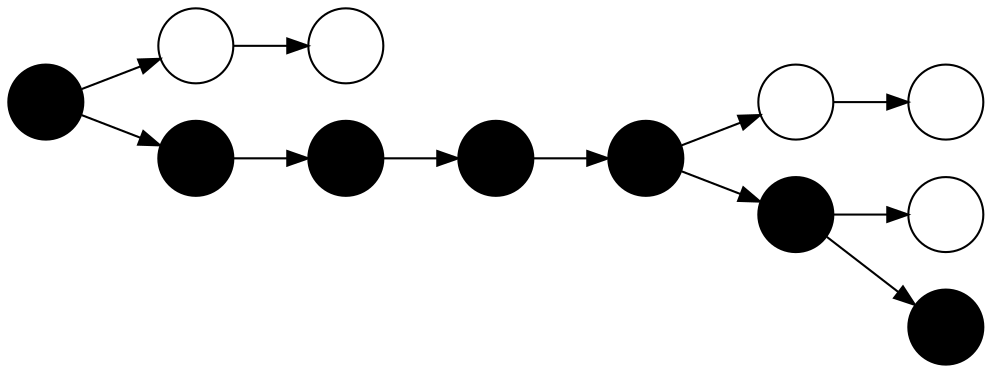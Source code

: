 strict digraph Representative
{
	graph [rankdir="LR"];

	0 [label="",shape="circle"];
	1 [label="",shape="circle"];
	2 [label="",shape="circle"];
	3 [label="",shape="circle"];
	4 [label="",shape="circle"];
	5 [label="",shape="circle"];
	6 [label="",shape="circle"];
	7 [label="",shape="circle"];
	8 [label="",shape="circle"];
	9 [label="",shape="circle"];
	10 [label="",shape="circle"];
	11 [label="",shape="circle"];

	0 -> 1;
	1 -> 2;
	0 -> 3;
	3 -> 4;
	4 -> 5;
	5 -> 6;
	6 -> 7;
	6 -> 9;
	7 -> 8;
	9 -> 10;
	9 -> 11;

	11 [style="filled",fillcolor="black"];
	9  [style="filled",fillcolor="black"];
	6 [style="filled",fillcolor="black"];
	5  [style="filled",fillcolor="black"];
	4  [style="filled",fillcolor="black"];
	3 [style="filled",fillcolor="black"];
	0 [style="filled",fillcolor="black"];
}
